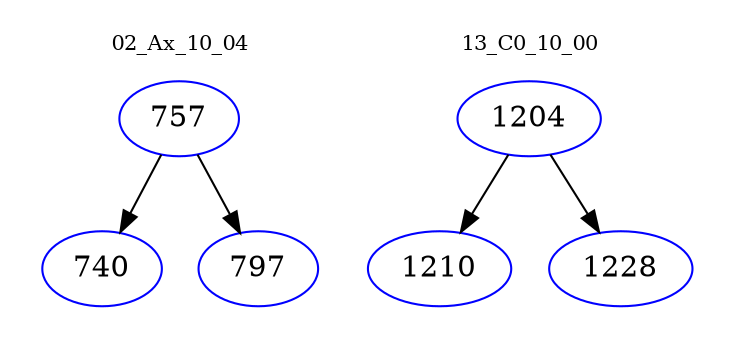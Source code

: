 digraph{
subgraph cluster_0 {
color = white
label = "02_Ax_10_04";
fontsize=10;
T0_757 [label="757", color="blue"]
T0_757 -> T0_740 [color="black"]
T0_740 [label="740", color="blue"]
T0_757 -> T0_797 [color="black"]
T0_797 [label="797", color="blue"]
}
subgraph cluster_1 {
color = white
label = "13_C0_10_00";
fontsize=10;
T1_1204 [label="1204", color="blue"]
T1_1204 -> T1_1210 [color="black"]
T1_1210 [label="1210", color="blue"]
T1_1204 -> T1_1228 [color="black"]
T1_1228 [label="1228", color="blue"]
}
}
